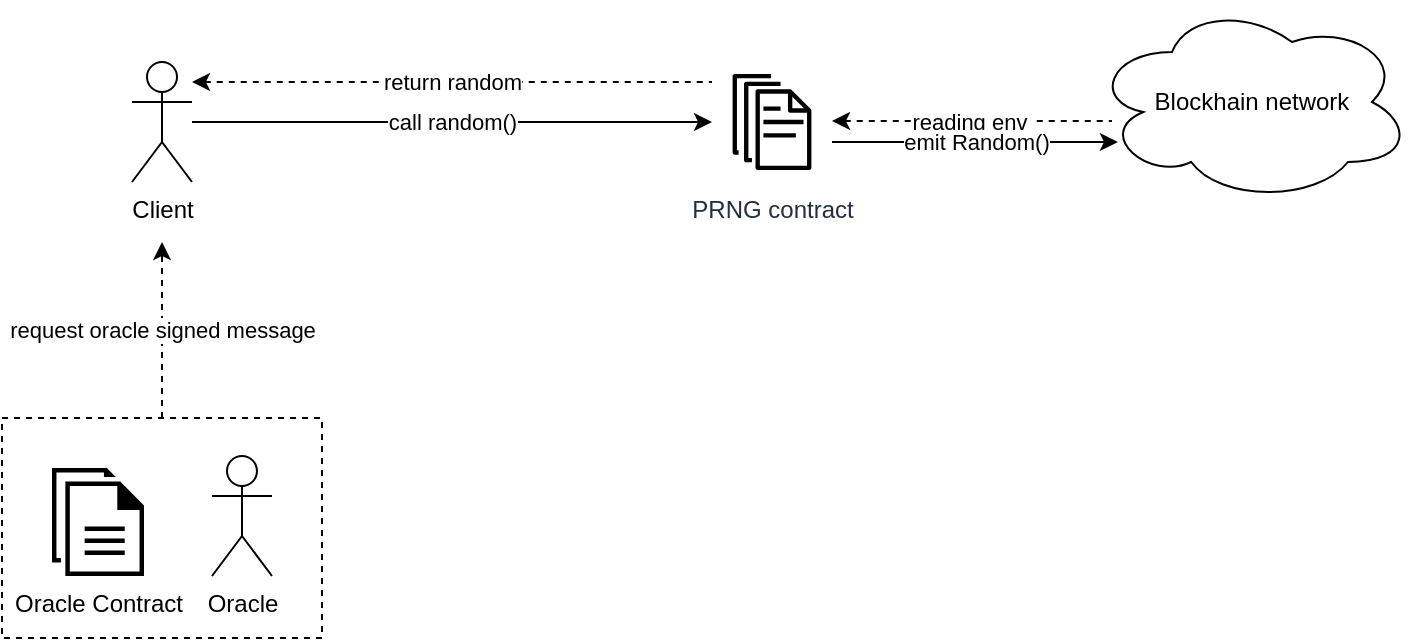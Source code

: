 <mxfile>
    <diagram id="NlcwOjMlecbw3aFO_u1E" name="Page-1">
        <mxGraphModel dx="593" dy="346" grid="1" gridSize="10" guides="1" tooltips="1" connect="1" arrows="1" fold="1" page="1" pageScale="1" pageWidth="850" pageHeight="1100" math="0" shadow="0">
            <root>
                <mxCell id="0"/>
                <mxCell id="1" parent="0"/>
                <mxCell id="22" value="request oracle signed message" style="edgeStyle=none;html=1;exitX=0.5;exitY=0;exitDx=0;exitDy=0;startArrow=none;startFill=0;endArrow=classic;endFill=1;dashed=1;" edge="1" parent="1" source="12">
                    <mxGeometry relative="1" as="geometry">
                        <mxPoint x="145" y="180" as="targetPoint"/>
                    </mxGeometry>
                </mxCell>
                <mxCell id="12" value="" style="rounded=0;whiteSpace=wrap;html=1;strokeColor=#000000;fillColor=none;dashed=1;" vertex="1" parent="1">
                    <mxGeometry x="65" y="268" width="160" height="110" as="geometry"/>
                </mxCell>
                <mxCell id="5" value="call random()" style="edgeStyle=none;html=1;" edge="1" parent="1" source="2" target="4">
                    <mxGeometry relative="1" as="geometry"/>
                </mxCell>
                <mxCell id="2" value="Client" style="shape=umlActor;verticalLabelPosition=bottom;verticalAlign=top;html=1;outlineConnect=0;" vertex="1" parent="1">
                    <mxGeometry x="130" y="90" width="30" height="60" as="geometry"/>
                </mxCell>
                <mxCell id="4" value="PRNG contract" style="sketch=0;outlineConnect=0;fontColor=#232F3E;gradientColor=none;strokeColor=#000000;fillColor=none;dashed=0;verticalLabelPosition=bottom;verticalAlign=top;align=center;html=1;fontSize=12;fontStyle=0;aspect=fixed;shape=mxgraph.aws4.resourceIcon;resIcon=mxgraph.aws4.documents;" vertex="1" parent="1">
                    <mxGeometry x="420" y="90" width="60" height="60" as="geometry"/>
                </mxCell>
                <mxCell id="6" value="Oracle" style="shape=umlActor;verticalLabelPosition=bottom;verticalAlign=top;html=1;outlineConnect=0;" vertex="1" parent="1">
                    <mxGeometry x="170" y="287" width="30" height="60" as="geometry"/>
                </mxCell>
                <mxCell id="9" value="Oracle Contract" style="sketch=0;pointerEvents=1;shadow=0;dashed=0;html=1;strokeColor=none;fillColor=#000000;labelPosition=center;verticalLabelPosition=bottom;verticalAlign=top;outlineConnect=0;align=center;shape=mxgraph.office.concepts.documents;" vertex="1" parent="1">
                    <mxGeometry x="90" y="293" width="46" height="54" as="geometry"/>
                </mxCell>
                <mxCell id="11" value="return random" style="edgeStyle=none;html=1;startArrow=classic;startFill=1;endArrow=none;endFill=0;dashed=1;" edge="1" parent="1">
                    <mxGeometry relative="1" as="geometry">
                        <mxPoint x="160" y="100" as="sourcePoint"/>
                        <mxPoint x="420" y="100" as="targetPoint"/>
                    </mxGeometry>
                </mxCell>
                <mxCell id="13" value="Blockhain network" style="ellipse;shape=cloud;whiteSpace=wrap;html=1;strokeColor=#000000;fillColor=none;" vertex="1" parent="1">
                    <mxGeometry x="610" y="60" width="160" height="100" as="geometry"/>
                </mxCell>
                <mxCell id="14" value="reading env&amp;nbsp;" style="edgeStyle=none;html=1;startArrow=classic;startFill=1;endArrow=none;endFill=0;dashed=1;" edge="1" parent="1">
                    <mxGeometry relative="1" as="geometry">
                        <mxPoint x="480" y="119.5" as="sourcePoint"/>
                        <mxPoint x="620" y="119.5" as="targetPoint"/>
                    </mxGeometry>
                </mxCell>
                <mxCell id="15" value="emit Random()" style="edgeStyle=none;html=1;entryX=0.081;entryY=0.7;entryDx=0;entryDy=0;entryPerimeter=0;" edge="1" parent="1" target="13">
                    <mxGeometry relative="1" as="geometry">
                        <mxPoint x="480" y="130" as="sourcePoint"/>
                        <mxPoint x="740" y="130" as="targetPoint"/>
                    </mxGeometry>
                </mxCell>
            </root>
        </mxGraphModel>
    </diagram>
</mxfile>